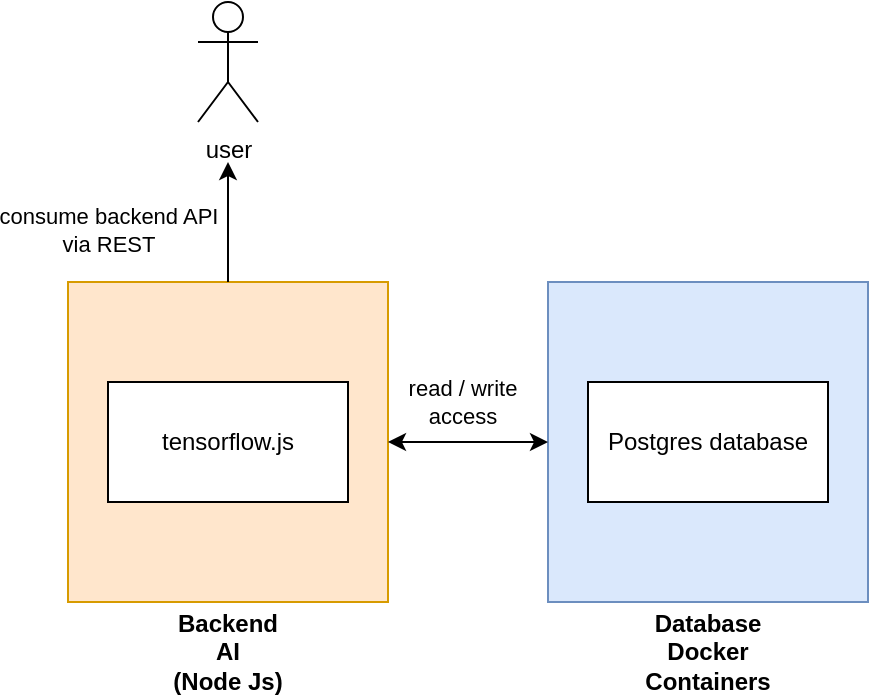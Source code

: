 <mxfile version="17.4.3" type="device"><diagram id="KMqcVe-8vgJCrK17XZk3" name="Page-1"><mxGraphModel dx="1426" dy="744" grid="1" gridSize="10" guides="1" tooltips="1" connect="1" arrows="1" fold="1" page="1" pageScale="1" pageWidth="827" pageHeight="1169" math="0" shadow="0"><root><mxCell id="0"/><mxCell id="1" parent="0"/><mxCell id="CbdeWmzM7Z3VIBD12m52-1" value="" style="rounded=0;whiteSpace=wrap;html=1;fillColor=#ffe6cc;strokeColor=#d79b00;" vertex="1" parent="1"><mxGeometry x="160" y="280" width="160" height="160" as="geometry"/></mxCell><mxCell id="CbdeWmzM7Z3VIBD12m52-2" value="" style="rounded=0;whiteSpace=wrap;html=1;fillColor=#dae8fc;strokeColor=#6c8ebf;" vertex="1" parent="1"><mxGeometry x="400" y="280" width="160" height="160" as="geometry"/></mxCell><mxCell id="CbdeWmzM7Z3VIBD12m52-3" value="&lt;b&gt;Database&lt;br&gt;Docker Containers&lt;/b&gt;" style="text;html=1;strokeColor=none;fillColor=none;align=center;verticalAlign=middle;whiteSpace=wrap;rounded=0;" vertex="1" parent="1"><mxGeometry x="450" y="450" width="60" height="30" as="geometry"/></mxCell><mxCell id="CbdeWmzM7Z3VIBD12m52-4" value="&lt;b&gt;Backend AI&lt;br&gt;(Node Js)&lt;/b&gt;" style="text;html=1;strokeColor=none;fillColor=none;align=center;verticalAlign=middle;whiteSpace=wrap;rounded=0;" vertex="1" parent="1"><mxGeometry x="210" y="450" width="60" height="30" as="geometry"/></mxCell><mxCell id="CbdeWmzM7Z3VIBD12m52-5" value="Postgres database" style="rounded=0;whiteSpace=wrap;html=1;" vertex="1" parent="1"><mxGeometry x="420" y="330" width="120" height="60" as="geometry"/></mxCell><mxCell id="CbdeWmzM7Z3VIBD12m52-6" value="tensorflow.js" style="rounded=0;whiteSpace=wrap;html=1;" vertex="1" parent="1"><mxGeometry x="180" y="330" width="120" height="60" as="geometry"/></mxCell><mxCell id="CbdeWmzM7Z3VIBD12m52-7" value="" style="endArrow=classic;startArrow=classic;html=1;rounded=0;exitX=1;exitY=0.5;exitDx=0;exitDy=0;" edge="1" parent="1" source="CbdeWmzM7Z3VIBD12m52-1" target="CbdeWmzM7Z3VIBD12m52-2"><mxGeometry width="50" height="50" relative="1" as="geometry"><mxPoint x="310" y="390" as="sourcePoint"/><mxPoint x="360" y="340" as="targetPoint"/></mxGeometry></mxCell><mxCell id="CbdeWmzM7Z3VIBD12m52-8" value="read / write&lt;br&gt;access" style="edgeLabel;html=1;align=center;verticalAlign=middle;resizable=0;points=[];" vertex="1" connectable="0" parent="CbdeWmzM7Z3VIBD12m52-7"><mxGeometry x="-0.075" y="-3" relative="1" as="geometry"><mxPoint y="-23" as="offset"/></mxGeometry></mxCell><mxCell id="CbdeWmzM7Z3VIBD12m52-9" value="user" style="shape=umlActor;verticalLabelPosition=bottom;verticalAlign=top;html=1;outlineConnect=0;" vertex="1" parent="1"><mxGeometry x="225" y="140" width="30" height="60" as="geometry"/></mxCell><mxCell id="CbdeWmzM7Z3VIBD12m52-10" value="" style="endArrow=classic;html=1;rounded=0;" edge="1" parent="1"><mxGeometry width="50" height="50" relative="1" as="geometry"><mxPoint x="240" y="280" as="sourcePoint"/><mxPoint x="240" y="220" as="targetPoint"/></mxGeometry></mxCell><mxCell id="CbdeWmzM7Z3VIBD12m52-12" value="consume backend API&lt;br&gt;via REST" style="edgeLabel;html=1;align=center;verticalAlign=middle;resizable=0;points=[];" vertex="1" connectable="0" parent="CbdeWmzM7Z3VIBD12m52-10"><mxGeometry x="-0.133" y="4" relative="1" as="geometry"><mxPoint x="-56" as="offset"/></mxGeometry></mxCell></root></mxGraphModel></diagram></mxfile>